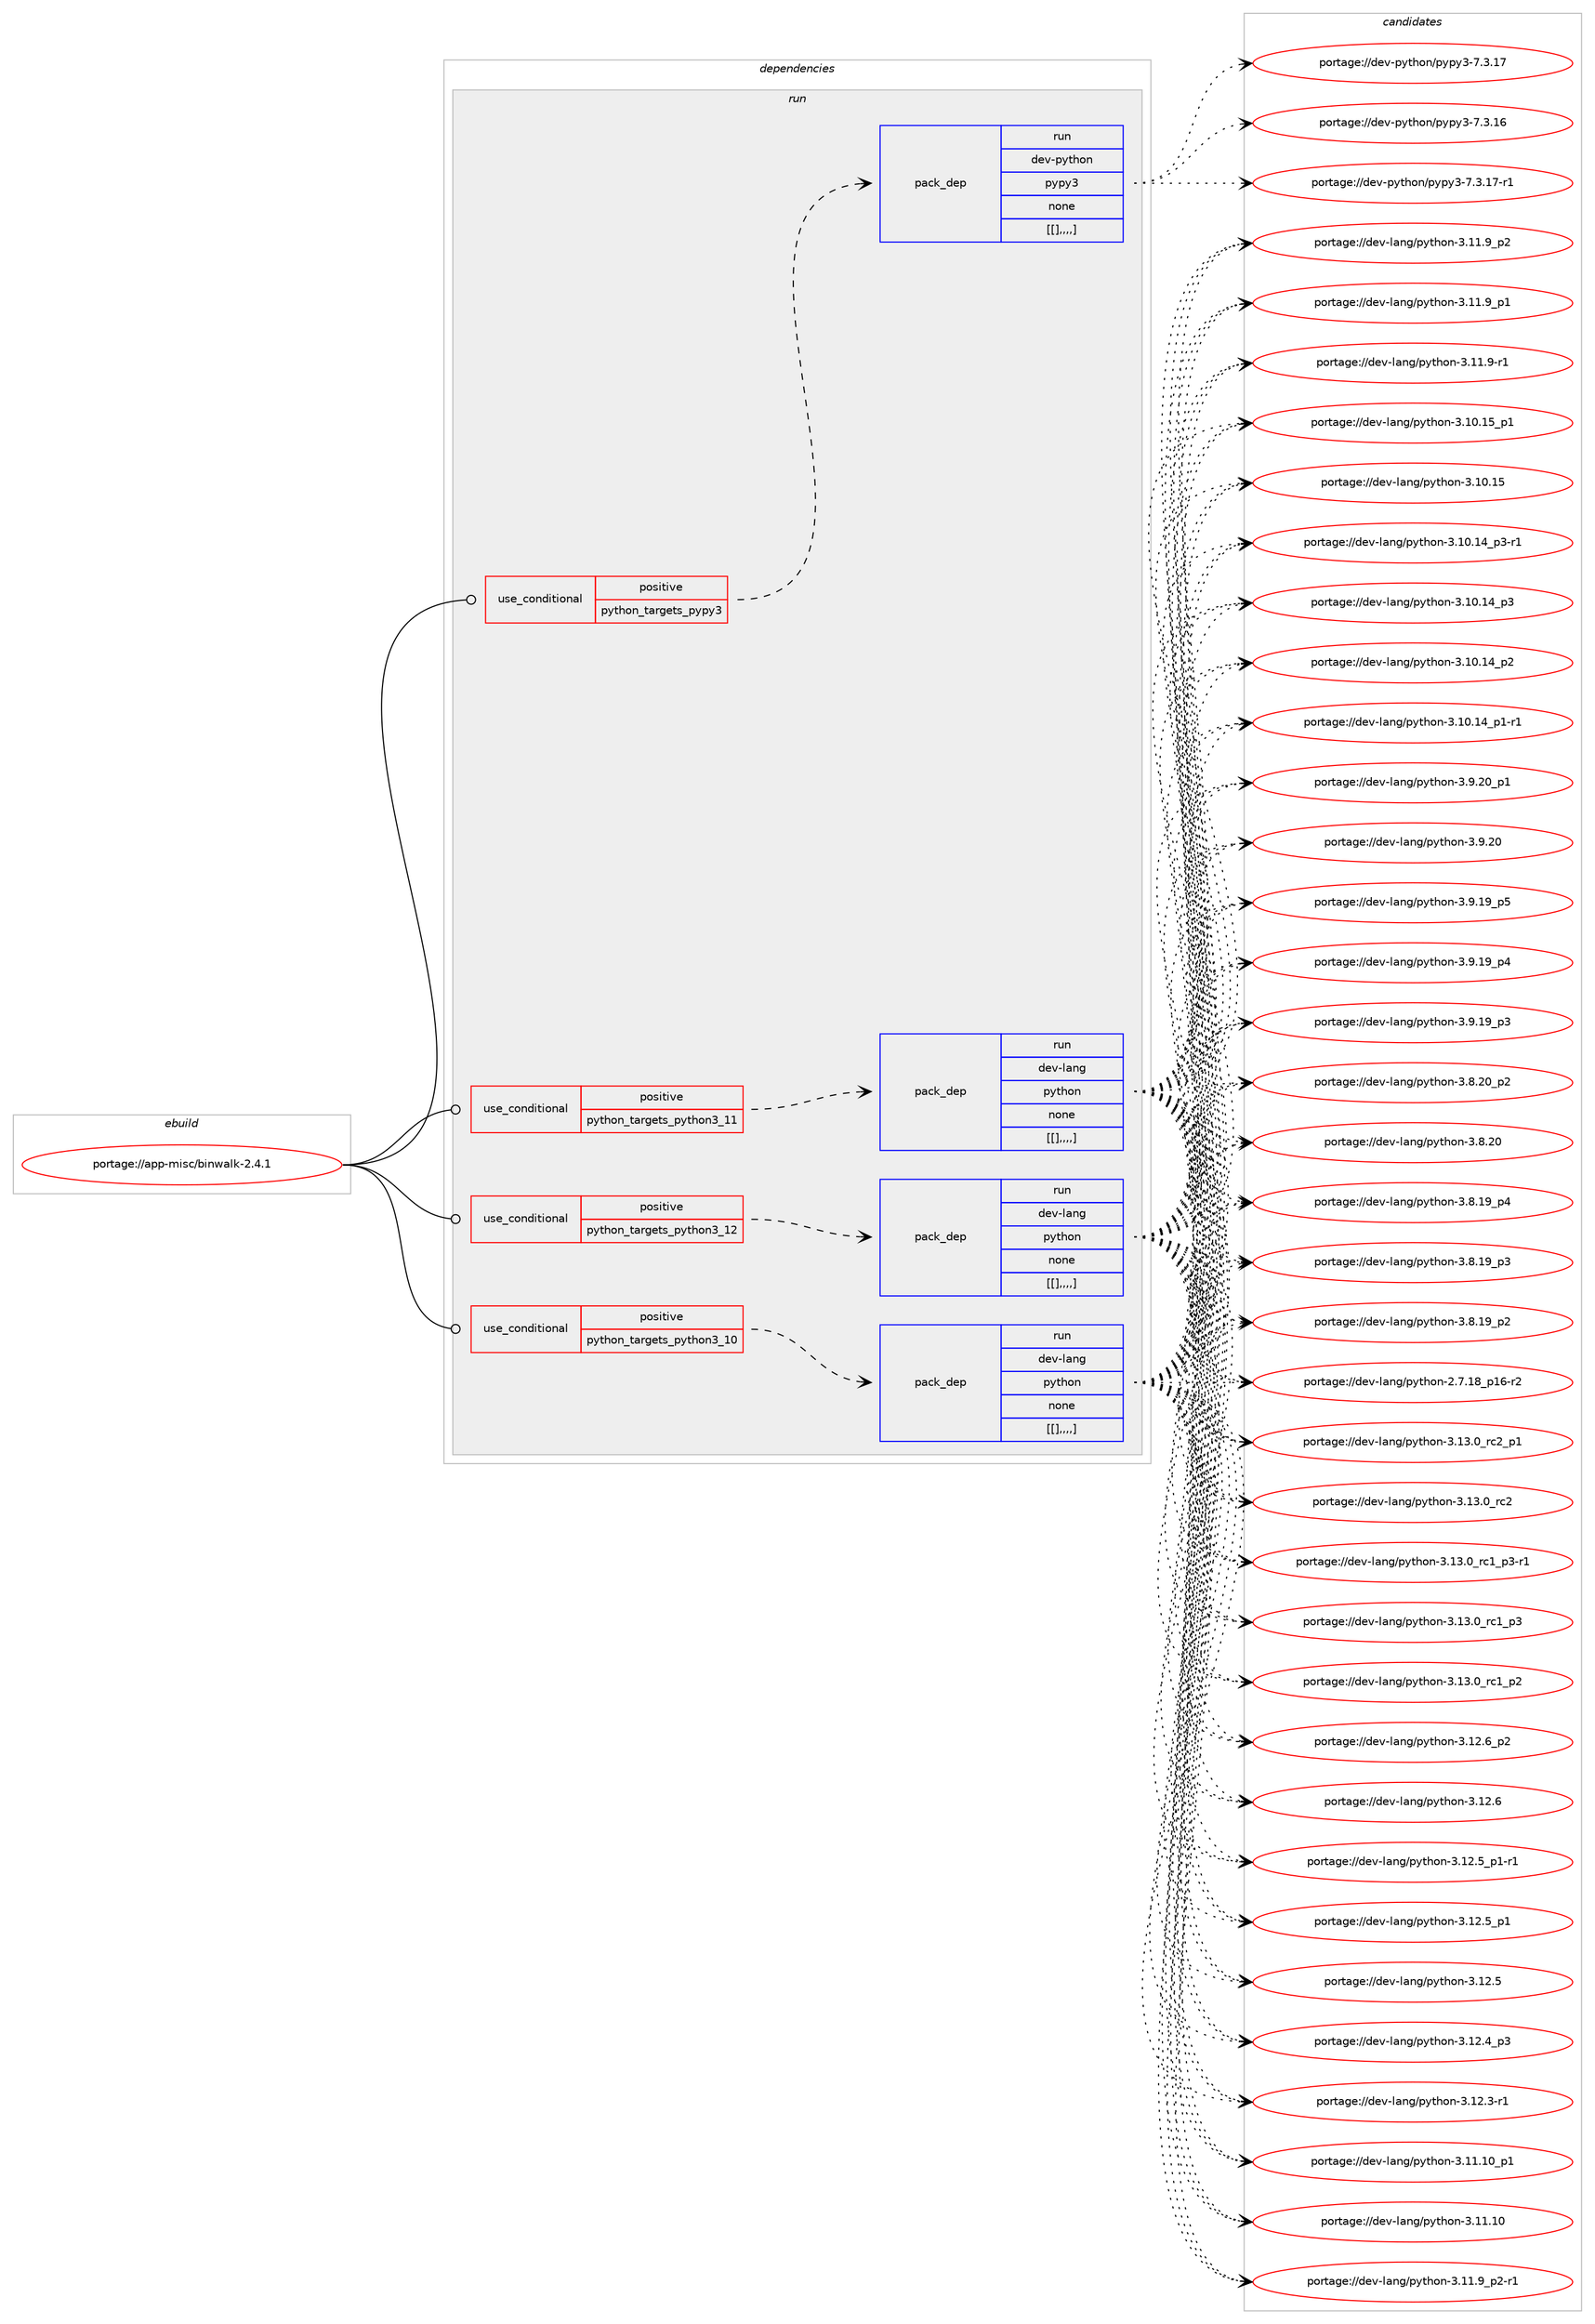 digraph prolog {

# *************
# Graph options
# *************

newrank=true;
concentrate=true;
compound=true;
graph [rankdir=LR,fontname=Helvetica,fontsize=10,ranksep=1.5];#, ranksep=2.5, nodesep=0.2];
edge  [arrowhead=vee];
node  [fontname=Helvetica,fontsize=10];

# **********
# The ebuild
# **********

subgraph cluster_leftcol {
color=gray;
label=<<i>ebuild</i>>;
id [label="portage://app-misc/binwalk-2.4.1", color=red, width=4, href="../app-misc/binwalk-2.4.1.svg"];
}

# ****************
# The dependencies
# ****************

subgraph cluster_midcol {
color=gray;
label=<<i>dependencies</i>>;
subgraph cluster_compile {
fillcolor="#eeeeee";
style=filled;
label=<<i>compile</i>>;
}
subgraph cluster_compileandrun {
fillcolor="#eeeeee";
style=filled;
label=<<i>compile and run</i>>;
}
subgraph cluster_run {
fillcolor="#eeeeee";
style=filled;
label=<<i>run</i>>;
subgraph cond11947 {
dependency40593 [label=<<TABLE BORDER="0" CELLBORDER="1" CELLSPACING="0" CELLPADDING="4"><TR><TD ROWSPAN="3" CELLPADDING="10">use_conditional</TD></TR><TR><TD>positive</TD></TR><TR><TD>python_targets_pypy3</TD></TR></TABLE>>, shape=none, color=red];
subgraph pack28258 {
dependency40594 [label=<<TABLE BORDER="0" CELLBORDER="1" CELLSPACING="0" CELLPADDING="4" WIDTH="220"><TR><TD ROWSPAN="6" CELLPADDING="30">pack_dep</TD></TR><TR><TD WIDTH="110">run</TD></TR><TR><TD>dev-python</TD></TR><TR><TD>pypy3</TD></TR><TR><TD>none</TD></TR><TR><TD>[[],,,,]</TD></TR></TABLE>>, shape=none, color=blue];
}
dependency40593:e -> dependency40594:w [weight=20,style="dashed",arrowhead="vee"];
}
id:e -> dependency40593:w [weight=20,style="solid",arrowhead="odot"];
subgraph cond11948 {
dependency40595 [label=<<TABLE BORDER="0" CELLBORDER="1" CELLSPACING="0" CELLPADDING="4"><TR><TD ROWSPAN="3" CELLPADDING="10">use_conditional</TD></TR><TR><TD>positive</TD></TR><TR><TD>python_targets_python3_10</TD></TR></TABLE>>, shape=none, color=red];
subgraph pack28259 {
dependency40596 [label=<<TABLE BORDER="0" CELLBORDER="1" CELLSPACING="0" CELLPADDING="4" WIDTH="220"><TR><TD ROWSPAN="6" CELLPADDING="30">pack_dep</TD></TR><TR><TD WIDTH="110">run</TD></TR><TR><TD>dev-lang</TD></TR><TR><TD>python</TD></TR><TR><TD>none</TD></TR><TR><TD>[[],,,,]</TD></TR></TABLE>>, shape=none, color=blue];
}
dependency40595:e -> dependency40596:w [weight=20,style="dashed",arrowhead="vee"];
}
id:e -> dependency40595:w [weight=20,style="solid",arrowhead="odot"];
subgraph cond11949 {
dependency40597 [label=<<TABLE BORDER="0" CELLBORDER="1" CELLSPACING="0" CELLPADDING="4"><TR><TD ROWSPAN="3" CELLPADDING="10">use_conditional</TD></TR><TR><TD>positive</TD></TR><TR><TD>python_targets_python3_11</TD></TR></TABLE>>, shape=none, color=red];
subgraph pack28260 {
dependency40598 [label=<<TABLE BORDER="0" CELLBORDER="1" CELLSPACING="0" CELLPADDING="4" WIDTH="220"><TR><TD ROWSPAN="6" CELLPADDING="30">pack_dep</TD></TR><TR><TD WIDTH="110">run</TD></TR><TR><TD>dev-lang</TD></TR><TR><TD>python</TD></TR><TR><TD>none</TD></TR><TR><TD>[[],,,,]</TD></TR></TABLE>>, shape=none, color=blue];
}
dependency40597:e -> dependency40598:w [weight=20,style="dashed",arrowhead="vee"];
}
id:e -> dependency40597:w [weight=20,style="solid",arrowhead="odot"];
subgraph cond11950 {
dependency40599 [label=<<TABLE BORDER="0" CELLBORDER="1" CELLSPACING="0" CELLPADDING="4"><TR><TD ROWSPAN="3" CELLPADDING="10">use_conditional</TD></TR><TR><TD>positive</TD></TR><TR><TD>python_targets_python3_12</TD></TR></TABLE>>, shape=none, color=red];
subgraph pack28261 {
dependency40600 [label=<<TABLE BORDER="0" CELLBORDER="1" CELLSPACING="0" CELLPADDING="4" WIDTH="220"><TR><TD ROWSPAN="6" CELLPADDING="30">pack_dep</TD></TR><TR><TD WIDTH="110">run</TD></TR><TR><TD>dev-lang</TD></TR><TR><TD>python</TD></TR><TR><TD>none</TD></TR><TR><TD>[[],,,,]</TD></TR></TABLE>>, shape=none, color=blue];
}
dependency40599:e -> dependency40600:w [weight=20,style="dashed",arrowhead="vee"];
}
id:e -> dependency40599:w [weight=20,style="solid",arrowhead="odot"];
}
}

# **************
# The candidates
# **************

subgraph cluster_choices {
rank=same;
color=gray;
label=<<i>candidates</i>>;

subgraph choice28258 {
color=black;
nodesep=1;
choice100101118451121211161041111104711212111212151455546514649554511449 [label="portage://dev-python/pypy3-7.3.17-r1", color=red, width=4,href="../dev-python/pypy3-7.3.17-r1.svg"];
choice10010111845112121116104111110471121211121215145554651464955 [label="portage://dev-python/pypy3-7.3.17", color=red, width=4,href="../dev-python/pypy3-7.3.17.svg"];
choice10010111845112121116104111110471121211121215145554651464954 [label="portage://dev-python/pypy3-7.3.16", color=red, width=4,href="../dev-python/pypy3-7.3.16.svg"];
dependency40594:e -> choice100101118451121211161041111104711212111212151455546514649554511449:w [style=dotted,weight="100"];
dependency40594:e -> choice10010111845112121116104111110471121211121215145554651464955:w [style=dotted,weight="100"];
dependency40594:e -> choice10010111845112121116104111110471121211121215145554651464954:w [style=dotted,weight="100"];
}
subgraph choice28259 {
color=black;
nodesep=1;
choice100101118451089711010347112121116104111110455146495146489511499509511249 [label="portage://dev-lang/python-3.13.0_rc2_p1", color=red, width=4,href="../dev-lang/python-3.13.0_rc2_p1.svg"];
choice10010111845108971101034711212111610411111045514649514648951149950 [label="portage://dev-lang/python-3.13.0_rc2", color=red, width=4,href="../dev-lang/python-3.13.0_rc2.svg"];
choice1001011184510897110103471121211161041111104551464951464895114994995112514511449 [label="portage://dev-lang/python-3.13.0_rc1_p3-r1", color=red, width=4,href="../dev-lang/python-3.13.0_rc1_p3-r1.svg"];
choice100101118451089711010347112121116104111110455146495146489511499499511251 [label="portage://dev-lang/python-3.13.0_rc1_p3", color=red, width=4,href="../dev-lang/python-3.13.0_rc1_p3.svg"];
choice100101118451089711010347112121116104111110455146495146489511499499511250 [label="portage://dev-lang/python-3.13.0_rc1_p2", color=red, width=4,href="../dev-lang/python-3.13.0_rc1_p2.svg"];
choice100101118451089711010347112121116104111110455146495046549511250 [label="portage://dev-lang/python-3.12.6_p2", color=red, width=4,href="../dev-lang/python-3.12.6_p2.svg"];
choice10010111845108971101034711212111610411111045514649504654 [label="portage://dev-lang/python-3.12.6", color=red, width=4,href="../dev-lang/python-3.12.6.svg"];
choice1001011184510897110103471121211161041111104551464950465395112494511449 [label="portage://dev-lang/python-3.12.5_p1-r1", color=red, width=4,href="../dev-lang/python-3.12.5_p1-r1.svg"];
choice100101118451089711010347112121116104111110455146495046539511249 [label="portage://dev-lang/python-3.12.5_p1", color=red, width=4,href="../dev-lang/python-3.12.5_p1.svg"];
choice10010111845108971101034711212111610411111045514649504653 [label="portage://dev-lang/python-3.12.5", color=red, width=4,href="../dev-lang/python-3.12.5.svg"];
choice100101118451089711010347112121116104111110455146495046529511251 [label="portage://dev-lang/python-3.12.4_p3", color=red, width=4,href="../dev-lang/python-3.12.4_p3.svg"];
choice100101118451089711010347112121116104111110455146495046514511449 [label="portage://dev-lang/python-3.12.3-r1", color=red, width=4,href="../dev-lang/python-3.12.3-r1.svg"];
choice10010111845108971101034711212111610411111045514649494649489511249 [label="portage://dev-lang/python-3.11.10_p1", color=red, width=4,href="../dev-lang/python-3.11.10_p1.svg"];
choice1001011184510897110103471121211161041111104551464949464948 [label="portage://dev-lang/python-3.11.10", color=red, width=4,href="../dev-lang/python-3.11.10.svg"];
choice1001011184510897110103471121211161041111104551464949465795112504511449 [label="portage://dev-lang/python-3.11.9_p2-r1", color=red, width=4,href="../dev-lang/python-3.11.9_p2-r1.svg"];
choice100101118451089711010347112121116104111110455146494946579511250 [label="portage://dev-lang/python-3.11.9_p2", color=red, width=4,href="../dev-lang/python-3.11.9_p2.svg"];
choice100101118451089711010347112121116104111110455146494946579511249 [label="portage://dev-lang/python-3.11.9_p1", color=red, width=4,href="../dev-lang/python-3.11.9_p1.svg"];
choice100101118451089711010347112121116104111110455146494946574511449 [label="portage://dev-lang/python-3.11.9-r1", color=red, width=4,href="../dev-lang/python-3.11.9-r1.svg"];
choice10010111845108971101034711212111610411111045514649484649539511249 [label="portage://dev-lang/python-3.10.15_p1", color=red, width=4,href="../dev-lang/python-3.10.15_p1.svg"];
choice1001011184510897110103471121211161041111104551464948464953 [label="portage://dev-lang/python-3.10.15", color=red, width=4,href="../dev-lang/python-3.10.15.svg"];
choice100101118451089711010347112121116104111110455146494846495295112514511449 [label="portage://dev-lang/python-3.10.14_p3-r1", color=red, width=4,href="../dev-lang/python-3.10.14_p3-r1.svg"];
choice10010111845108971101034711212111610411111045514649484649529511251 [label="portage://dev-lang/python-3.10.14_p3", color=red, width=4,href="../dev-lang/python-3.10.14_p3.svg"];
choice10010111845108971101034711212111610411111045514649484649529511250 [label="portage://dev-lang/python-3.10.14_p2", color=red, width=4,href="../dev-lang/python-3.10.14_p2.svg"];
choice100101118451089711010347112121116104111110455146494846495295112494511449 [label="portage://dev-lang/python-3.10.14_p1-r1", color=red, width=4,href="../dev-lang/python-3.10.14_p1-r1.svg"];
choice100101118451089711010347112121116104111110455146574650489511249 [label="portage://dev-lang/python-3.9.20_p1", color=red, width=4,href="../dev-lang/python-3.9.20_p1.svg"];
choice10010111845108971101034711212111610411111045514657465048 [label="portage://dev-lang/python-3.9.20", color=red, width=4,href="../dev-lang/python-3.9.20.svg"];
choice100101118451089711010347112121116104111110455146574649579511253 [label="portage://dev-lang/python-3.9.19_p5", color=red, width=4,href="../dev-lang/python-3.9.19_p5.svg"];
choice100101118451089711010347112121116104111110455146574649579511252 [label="portage://dev-lang/python-3.9.19_p4", color=red, width=4,href="../dev-lang/python-3.9.19_p4.svg"];
choice100101118451089711010347112121116104111110455146574649579511251 [label="portage://dev-lang/python-3.9.19_p3", color=red, width=4,href="../dev-lang/python-3.9.19_p3.svg"];
choice100101118451089711010347112121116104111110455146564650489511250 [label="portage://dev-lang/python-3.8.20_p2", color=red, width=4,href="../dev-lang/python-3.8.20_p2.svg"];
choice10010111845108971101034711212111610411111045514656465048 [label="portage://dev-lang/python-3.8.20", color=red, width=4,href="../dev-lang/python-3.8.20.svg"];
choice100101118451089711010347112121116104111110455146564649579511252 [label="portage://dev-lang/python-3.8.19_p4", color=red, width=4,href="../dev-lang/python-3.8.19_p4.svg"];
choice100101118451089711010347112121116104111110455146564649579511251 [label="portage://dev-lang/python-3.8.19_p3", color=red, width=4,href="../dev-lang/python-3.8.19_p3.svg"];
choice100101118451089711010347112121116104111110455146564649579511250 [label="portage://dev-lang/python-3.8.19_p2", color=red, width=4,href="../dev-lang/python-3.8.19_p2.svg"];
choice100101118451089711010347112121116104111110455046554649569511249544511450 [label="portage://dev-lang/python-2.7.18_p16-r2", color=red, width=4,href="../dev-lang/python-2.7.18_p16-r2.svg"];
dependency40596:e -> choice100101118451089711010347112121116104111110455146495146489511499509511249:w [style=dotted,weight="100"];
dependency40596:e -> choice10010111845108971101034711212111610411111045514649514648951149950:w [style=dotted,weight="100"];
dependency40596:e -> choice1001011184510897110103471121211161041111104551464951464895114994995112514511449:w [style=dotted,weight="100"];
dependency40596:e -> choice100101118451089711010347112121116104111110455146495146489511499499511251:w [style=dotted,weight="100"];
dependency40596:e -> choice100101118451089711010347112121116104111110455146495146489511499499511250:w [style=dotted,weight="100"];
dependency40596:e -> choice100101118451089711010347112121116104111110455146495046549511250:w [style=dotted,weight="100"];
dependency40596:e -> choice10010111845108971101034711212111610411111045514649504654:w [style=dotted,weight="100"];
dependency40596:e -> choice1001011184510897110103471121211161041111104551464950465395112494511449:w [style=dotted,weight="100"];
dependency40596:e -> choice100101118451089711010347112121116104111110455146495046539511249:w [style=dotted,weight="100"];
dependency40596:e -> choice10010111845108971101034711212111610411111045514649504653:w [style=dotted,weight="100"];
dependency40596:e -> choice100101118451089711010347112121116104111110455146495046529511251:w [style=dotted,weight="100"];
dependency40596:e -> choice100101118451089711010347112121116104111110455146495046514511449:w [style=dotted,weight="100"];
dependency40596:e -> choice10010111845108971101034711212111610411111045514649494649489511249:w [style=dotted,weight="100"];
dependency40596:e -> choice1001011184510897110103471121211161041111104551464949464948:w [style=dotted,weight="100"];
dependency40596:e -> choice1001011184510897110103471121211161041111104551464949465795112504511449:w [style=dotted,weight="100"];
dependency40596:e -> choice100101118451089711010347112121116104111110455146494946579511250:w [style=dotted,weight="100"];
dependency40596:e -> choice100101118451089711010347112121116104111110455146494946579511249:w [style=dotted,weight="100"];
dependency40596:e -> choice100101118451089711010347112121116104111110455146494946574511449:w [style=dotted,weight="100"];
dependency40596:e -> choice10010111845108971101034711212111610411111045514649484649539511249:w [style=dotted,weight="100"];
dependency40596:e -> choice1001011184510897110103471121211161041111104551464948464953:w [style=dotted,weight="100"];
dependency40596:e -> choice100101118451089711010347112121116104111110455146494846495295112514511449:w [style=dotted,weight="100"];
dependency40596:e -> choice10010111845108971101034711212111610411111045514649484649529511251:w [style=dotted,weight="100"];
dependency40596:e -> choice10010111845108971101034711212111610411111045514649484649529511250:w [style=dotted,weight="100"];
dependency40596:e -> choice100101118451089711010347112121116104111110455146494846495295112494511449:w [style=dotted,weight="100"];
dependency40596:e -> choice100101118451089711010347112121116104111110455146574650489511249:w [style=dotted,weight="100"];
dependency40596:e -> choice10010111845108971101034711212111610411111045514657465048:w [style=dotted,weight="100"];
dependency40596:e -> choice100101118451089711010347112121116104111110455146574649579511253:w [style=dotted,weight="100"];
dependency40596:e -> choice100101118451089711010347112121116104111110455146574649579511252:w [style=dotted,weight="100"];
dependency40596:e -> choice100101118451089711010347112121116104111110455146574649579511251:w [style=dotted,weight="100"];
dependency40596:e -> choice100101118451089711010347112121116104111110455146564650489511250:w [style=dotted,weight="100"];
dependency40596:e -> choice10010111845108971101034711212111610411111045514656465048:w [style=dotted,weight="100"];
dependency40596:e -> choice100101118451089711010347112121116104111110455146564649579511252:w [style=dotted,weight="100"];
dependency40596:e -> choice100101118451089711010347112121116104111110455146564649579511251:w [style=dotted,weight="100"];
dependency40596:e -> choice100101118451089711010347112121116104111110455146564649579511250:w [style=dotted,weight="100"];
dependency40596:e -> choice100101118451089711010347112121116104111110455046554649569511249544511450:w [style=dotted,weight="100"];
}
subgraph choice28260 {
color=black;
nodesep=1;
choice100101118451089711010347112121116104111110455146495146489511499509511249 [label="portage://dev-lang/python-3.13.0_rc2_p1", color=red, width=4,href="../dev-lang/python-3.13.0_rc2_p1.svg"];
choice10010111845108971101034711212111610411111045514649514648951149950 [label="portage://dev-lang/python-3.13.0_rc2", color=red, width=4,href="../dev-lang/python-3.13.0_rc2.svg"];
choice1001011184510897110103471121211161041111104551464951464895114994995112514511449 [label="portage://dev-lang/python-3.13.0_rc1_p3-r1", color=red, width=4,href="../dev-lang/python-3.13.0_rc1_p3-r1.svg"];
choice100101118451089711010347112121116104111110455146495146489511499499511251 [label="portage://dev-lang/python-3.13.0_rc1_p3", color=red, width=4,href="../dev-lang/python-3.13.0_rc1_p3.svg"];
choice100101118451089711010347112121116104111110455146495146489511499499511250 [label="portage://dev-lang/python-3.13.0_rc1_p2", color=red, width=4,href="../dev-lang/python-3.13.0_rc1_p2.svg"];
choice100101118451089711010347112121116104111110455146495046549511250 [label="portage://dev-lang/python-3.12.6_p2", color=red, width=4,href="../dev-lang/python-3.12.6_p2.svg"];
choice10010111845108971101034711212111610411111045514649504654 [label="portage://dev-lang/python-3.12.6", color=red, width=4,href="../dev-lang/python-3.12.6.svg"];
choice1001011184510897110103471121211161041111104551464950465395112494511449 [label="portage://dev-lang/python-3.12.5_p1-r1", color=red, width=4,href="../dev-lang/python-3.12.5_p1-r1.svg"];
choice100101118451089711010347112121116104111110455146495046539511249 [label="portage://dev-lang/python-3.12.5_p1", color=red, width=4,href="../dev-lang/python-3.12.5_p1.svg"];
choice10010111845108971101034711212111610411111045514649504653 [label="portage://dev-lang/python-3.12.5", color=red, width=4,href="../dev-lang/python-3.12.5.svg"];
choice100101118451089711010347112121116104111110455146495046529511251 [label="portage://dev-lang/python-3.12.4_p3", color=red, width=4,href="../dev-lang/python-3.12.4_p3.svg"];
choice100101118451089711010347112121116104111110455146495046514511449 [label="portage://dev-lang/python-3.12.3-r1", color=red, width=4,href="../dev-lang/python-3.12.3-r1.svg"];
choice10010111845108971101034711212111610411111045514649494649489511249 [label="portage://dev-lang/python-3.11.10_p1", color=red, width=4,href="../dev-lang/python-3.11.10_p1.svg"];
choice1001011184510897110103471121211161041111104551464949464948 [label="portage://dev-lang/python-3.11.10", color=red, width=4,href="../dev-lang/python-3.11.10.svg"];
choice1001011184510897110103471121211161041111104551464949465795112504511449 [label="portage://dev-lang/python-3.11.9_p2-r1", color=red, width=4,href="../dev-lang/python-3.11.9_p2-r1.svg"];
choice100101118451089711010347112121116104111110455146494946579511250 [label="portage://dev-lang/python-3.11.9_p2", color=red, width=4,href="../dev-lang/python-3.11.9_p2.svg"];
choice100101118451089711010347112121116104111110455146494946579511249 [label="portage://dev-lang/python-3.11.9_p1", color=red, width=4,href="../dev-lang/python-3.11.9_p1.svg"];
choice100101118451089711010347112121116104111110455146494946574511449 [label="portage://dev-lang/python-3.11.9-r1", color=red, width=4,href="../dev-lang/python-3.11.9-r1.svg"];
choice10010111845108971101034711212111610411111045514649484649539511249 [label="portage://dev-lang/python-3.10.15_p1", color=red, width=4,href="../dev-lang/python-3.10.15_p1.svg"];
choice1001011184510897110103471121211161041111104551464948464953 [label="portage://dev-lang/python-3.10.15", color=red, width=4,href="../dev-lang/python-3.10.15.svg"];
choice100101118451089711010347112121116104111110455146494846495295112514511449 [label="portage://dev-lang/python-3.10.14_p3-r1", color=red, width=4,href="../dev-lang/python-3.10.14_p3-r1.svg"];
choice10010111845108971101034711212111610411111045514649484649529511251 [label="portage://dev-lang/python-3.10.14_p3", color=red, width=4,href="../dev-lang/python-3.10.14_p3.svg"];
choice10010111845108971101034711212111610411111045514649484649529511250 [label="portage://dev-lang/python-3.10.14_p2", color=red, width=4,href="../dev-lang/python-3.10.14_p2.svg"];
choice100101118451089711010347112121116104111110455146494846495295112494511449 [label="portage://dev-lang/python-3.10.14_p1-r1", color=red, width=4,href="../dev-lang/python-3.10.14_p1-r1.svg"];
choice100101118451089711010347112121116104111110455146574650489511249 [label="portage://dev-lang/python-3.9.20_p1", color=red, width=4,href="../dev-lang/python-3.9.20_p1.svg"];
choice10010111845108971101034711212111610411111045514657465048 [label="portage://dev-lang/python-3.9.20", color=red, width=4,href="../dev-lang/python-3.9.20.svg"];
choice100101118451089711010347112121116104111110455146574649579511253 [label="portage://dev-lang/python-3.9.19_p5", color=red, width=4,href="../dev-lang/python-3.9.19_p5.svg"];
choice100101118451089711010347112121116104111110455146574649579511252 [label="portage://dev-lang/python-3.9.19_p4", color=red, width=4,href="../dev-lang/python-3.9.19_p4.svg"];
choice100101118451089711010347112121116104111110455146574649579511251 [label="portage://dev-lang/python-3.9.19_p3", color=red, width=4,href="../dev-lang/python-3.9.19_p3.svg"];
choice100101118451089711010347112121116104111110455146564650489511250 [label="portage://dev-lang/python-3.8.20_p2", color=red, width=4,href="../dev-lang/python-3.8.20_p2.svg"];
choice10010111845108971101034711212111610411111045514656465048 [label="portage://dev-lang/python-3.8.20", color=red, width=4,href="../dev-lang/python-3.8.20.svg"];
choice100101118451089711010347112121116104111110455146564649579511252 [label="portage://dev-lang/python-3.8.19_p4", color=red, width=4,href="../dev-lang/python-3.8.19_p4.svg"];
choice100101118451089711010347112121116104111110455146564649579511251 [label="portage://dev-lang/python-3.8.19_p3", color=red, width=4,href="../dev-lang/python-3.8.19_p3.svg"];
choice100101118451089711010347112121116104111110455146564649579511250 [label="portage://dev-lang/python-3.8.19_p2", color=red, width=4,href="../dev-lang/python-3.8.19_p2.svg"];
choice100101118451089711010347112121116104111110455046554649569511249544511450 [label="portage://dev-lang/python-2.7.18_p16-r2", color=red, width=4,href="../dev-lang/python-2.7.18_p16-r2.svg"];
dependency40598:e -> choice100101118451089711010347112121116104111110455146495146489511499509511249:w [style=dotted,weight="100"];
dependency40598:e -> choice10010111845108971101034711212111610411111045514649514648951149950:w [style=dotted,weight="100"];
dependency40598:e -> choice1001011184510897110103471121211161041111104551464951464895114994995112514511449:w [style=dotted,weight="100"];
dependency40598:e -> choice100101118451089711010347112121116104111110455146495146489511499499511251:w [style=dotted,weight="100"];
dependency40598:e -> choice100101118451089711010347112121116104111110455146495146489511499499511250:w [style=dotted,weight="100"];
dependency40598:e -> choice100101118451089711010347112121116104111110455146495046549511250:w [style=dotted,weight="100"];
dependency40598:e -> choice10010111845108971101034711212111610411111045514649504654:w [style=dotted,weight="100"];
dependency40598:e -> choice1001011184510897110103471121211161041111104551464950465395112494511449:w [style=dotted,weight="100"];
dependency40598:e -> choice100101118451089711010347112121116104111110455146495046539511249:w [style=dotted,weight="100"];
dependency40598:e -> choice10010111845108971101034711212111610411111045514649504653:w [style=dotted,weight="100"];
dependency40598:e -> choice100101118451089711010347112121116104111110455146495046529511251:w [style=dotted,weight="100"];
dependency40598:e -> choice100101118451089711010347112121116104111110455146495046514511449:w [style=dotted,weight="100"];
dependency40598:e -> choice10010111845108971101034711212111610411111045514649494649489511249:w [style=dotted,weight="100"];
dependency40598:e -> choice1001011184510897110103471121211161041111104551464949464948:w [style=dotted,weight="100"];
dependency40598:e -> choice1001011184510897110103471121211161041111104551464949465795112504511449:w [style=dotted,weight="100"];
dependency40598:e -> choice100101118451089711010347112121116104111110455146494946579511250:w [style=dotted,weight="100"];
dependency40598:e -> choice100101118451089711010347112121116104111110455146494946579511249:w [style=dotted,weight="100"];
dependency40598:e -> choice100101118451089711010347112121116104111110455146494946574511449:w [style=dotted,weight="100"];
dependency40598:e -> choice10010111845108971101034711212111610411111045514649484649539511249:w [style=dotted,weight="100"];
dependency40598:e -> choice1001011184510897110103471121211161041111104551464948464953:w [style=dotted,weight="100"];
dependency40598:e -> choice100101118451089711010347112121116104111110455146494846495295112514511449:w [style=dotted,weight="100"];
dependency40598:e -> choice10010111845108971101034711212111610411111045514649484649529511251:w [style=dotted,weight="100"];
dependency40598:e -> choice10010111845108971101034711212111610411111045514649484649529511250:w [style=dotted,weight="100"];
dependency40598:e -> choice100101118451089711010347112121116104111110455146494846495295112494511449:w [style=dotted,weight="100"];
dependency40598:e -> choice100101118451089711010347112121116104111110455146574650489511249:w [style=dotted,weight="100"];
dependency40598:e -> choice10010111845108971101034711212111610411111045514657465048:w [style=dotted,weight="100"];
dependency40598:e -> choice100101118451089711010347112121116104111110455146574649579511253:w [style=dotted,weight="100"];
dependency40598:e -> choice100101118451089711010347112121116104111110455146574649579511252:w [style=dotted,weight="100"];
dependency40598:e -> choice100101118451089711010347112121116104111110455146574649579511251:w [style=dotted,weight="100"];
dependency40598:e -> choice100101118451089711010347112121116104111110455146564650489511250:w [style=dotted,weight="100"];
dependency40598:e -> choice10010111845108971101034711212111610411111045514656465048:w [style=dotted,weight="100"];
dependency40598:e -> choice100101118451089711010347112121116104111110455146564649579511252:w [style=dotted,weight="100"];
dependency40598:e -> choice100101118451089711010347112121116104111110455146564649579511251:w [style=dotted,weight="100"];
dependency40598:e -> choice100101118451089711010347112121116104111110455146564649579511250:w [style=dotted,weight="100"];
dependency40598:e -> choice100101118451089711010347112121116104111110455046554649569511249544511450:w [style=dotted,weight="100"];
}
subgraph choice28261 {
color=black;
nodesep=1;
choice100101118451089711010347112121116104111110455146495146489511499509511249 [label="portage://dev-lang/python-3.13.0_rc2_p1", color=red, width=4,href="../dev-lang/python-3.13.0_rc2_p1.svg"];
choice10010111845108971101034711212111610411111045514649514648951149950 [label="portage://dev-lang/python-3.13.0_rc2", color=red, width=4,href="../dev-lang/python-3.13.0_rc2.svg"];
choice1001011184510897110103471121211161041111104551464951464895114994995112514511449 [label="portage://dev-lang/python-3.13.0_rc1_p3-r1", color=red, width=4,href="../dev-lang/python-3.13.0_rc1_p3-r1.svg"];
choice100101118451089711010347112121116104111110455146495146489511499499511251 [label="portage://dev-lang/python-3.13.0_rc1_p3", color=red, width=4,href="../dev-lang/python-3.13.0_rc1_p3.svg"];
choice100101118451089711010347112121116104111110455146495146489511499499511250 [label="portage://dev-lang/python-3.13.0_rc1_p2", color=red, width=4,href="../dev-lang/python-3.13.0_rc1_p2.svg"];
choice100101118451089711010347112121116104111110455146495046549511250 [label="portage://dev-lang/python-3.12.6_p2", color=red, width=4,href="../dev-lang/python-3.12.6_p2.svg"];
choice10010111845108971101034711212111610411111045514649504654 [label="portage://dev-lang/python-3.12.6", color=red, width=4,href="../dev-lang/python-3.12.6.svg"];
choice1001011184510897110103471121211161041111104551464950465395112494511449 [label="portage://dev-lang/python-3.12.5_p1-r1", color=red, width=4,href="../dev-lang/python-3.12.5_p1-r1.svg"];
choice100101118451089711010347112121116104111110455146495046539511249 [label="portage://dev-lang/python-3.12.5_p1", color=red, width=4,href="../dev-lang/python-3.12.5_p1.svg"];
choice10010111845108971101034711212111610411111045514649504653 [label="portage://dev-lang/python-3.12.5", color=red, width=4,href="../dev-lang/python-3.12.5.svg"];
choice100101118451089711010347112121116104111110455146495046529511251 [label="portage://dev-lang/python-3.12.4_p3", color=red, width=4,href="../dev-lang/python-3.12.4_p3.svg"];
choice100101118451089711010347112121116104111110455146495046514511449 [label="portage://dev-lang/python-3.12.3-r1", color=red, width=4,href="../dev-lang/python-3.12.3-r1.svg"];
choice10010111845108971101034711212111610411111045514649494649489511249 [label="portage://dev-lang/python-3.11.10_p1", color=red, width=4,href="../dev-lang/python-3.11.10_p1.svg"];
choice1001011184510897110103471121211161041111104551464949464948 [label="portage://dev-lang/python-3.11.10", color=red, width=4,href="../dev-lang/python-3.11.10.svg"];
choice1001011184510897110103471121211161041111104551464949465795112504511449 [label="portage://dev-lang/python-3.11.9_p2-r1", color=red, width=4,href="../dev-lang/python-3.11.9_p2-r1.svg"];
choice100101118451089711010347112121116104111110455146494946579511250 [label="portage://dev-lang/python-3.11.9_p2", color=red, width=4,href="../dev-lang/python-3.11.9_p2.svg"];
choice100101118451089711010347112121116104111110455146494946579511249 [label="portage://dev-lang/python-3.11.9_p1", color=red, width=4,href="../dev-lang/python-3.11.9_p1.svg"];
choice100101118451089711010347112121116104111110455146494946574511449 [label="portage://dev-lang/python-3.11.9-r1", color=red, width=4,href="../dev-lang/python-3.11.9-r1.svg"];
choice10010111845108971101034711212111610411111045514649484649539511249 [label="portage://dev-lang/python-3.10.15_p1", color=red, width=4,href="../dev-lang/python-3.10.15_p1.svg"];
choice1001011184510897110103471121211161041111104551464948464953 [label="portage://dev-lang/python-3.10.15", color=red, width=4,href="../dev-lang/python-3.10.15.svg"];
choice100101118451089711010347112121116104111110455146494846495295112514511449 [label="portage://dev-lang/python-3.10.14_p3-r1", color=red, width=4,href="../dev-lang/python-3.10.14_p3-r1.svg"];
choice10010111845108971101034711212111610411111045514649484649529511251 [label="portage://dev-lang/python-3.10.14_p3", color=red, width=4,href="../dev-lang/python-3.10.14_p3.svg"];
choice10010111845108971101034711212111610411111045514649484649529511250 [label="portage://dev-lang/python-3.10.14_p2", color=red, width=4,href="../dev-lang/python-3.10.14_p2.svg"];
choice100101118451089711010347112121116104111110455146494846495295112494511449 [label="portage://dev-lang/python-3.10.14_p1-r1", color=red, width=4,href="../dev-lang/python-3.10.14_p1-r1.svg"];
choice100101118451089711010347112121116104111110455146574650489511249 [label="portage://dev-lang/python-3.9.20_p1", color=red, width=4,href="../dev-lang/python-3.9.20_p1.svg"];
choice10010111845108971101034711212111610411111045514657465048 [label="portage://dev-lang/python-3.9.20", color=red, width=4,href="../dev-lang/python-3.9.20.svg"];
choice100101118451089711010347112121116104111110455146574649579511253 [label="portage://dev-lang/python-3.9.19_p5", color=red, width=4,href="../dev-lang/python-3.9.19_p5.svg"];
choice100101118451089711010347112121116104111110455146574649579511252 [label="portage://dev-lang/python-3.9.19_p4", color=red, width=4,href="../dev-lang/python-3.9.19_p4.svg"];
choice100101118451089711010347112121116104111110455146574649579511251 [label="portage://dev-lang/python-3.9.19_p3", color=red, width=4,href="../dev-lang/python-3.9.19_p3.svg"];
choice100101118451089711010347112121116104111110455146564650489511250 [label="portage://dev-lang/python-3.8.20_p2", color=red, width=4,href="../dev-lang/python-3.8.20_p2.svg"];
choice10010111845108971101034711212111610411111045514656465048 [label="portage://dev-lang/python-3.8.20", color=red, width=4,href="../dev-lang/python-3.8.20.svg"];
choice100101118451089711010347112121116104111110455146564649579511252 [label="portage://dev-lang/python-3.8.19_p4", color=red, width=4,href="../dev-lang/python-3.8.19_p4.svg"];
choice100101118451089711010347112121116104111110455146564649579511251 [label="portage://dev-lang/python-3.8.19_p3", color=red, width=4,href="../dev-lang/python-3.8.19_p3.svg"];
choice100101118451089711010347112121116104111110455146564649579511250 [label="portage://dev-lang/python-3.8.19_p2", color=red, width=4,href="../dev-lang/python-3.8.19_p2.svg"];
choice100101118451089711010347112121116104111110455046554649569511249544511450 [label="portage://dev-lang/python-2.7.18_p16-r2", color=red, width=4,href="../dev-lang/python-2.7.18_p16-r2.svg"];
dependency40600:e -> choice100101118451089711010347112121116104111110455146495146489511499509511249:w [style=dotted,weight="100"];
dependency40600:e -> choice10010111845108971101034711212111610411111045514649514648951149950:w [style=dotted,weight="100"];
dependency40600:e -> choice1001011184510897110103471121211161041111104551464951464895114994995112514511449:w [style=dotted,weight="100"];
dependency40600:e -> choice100101118451089711010347112121116104111110455146495146489511499499511251:w [style=dotted,weight="100"];
dependency40600:e -> choice100101118451089711010347112121116104111110455146495146489511499499511250:w [style=dotted,weight="100"];
dependency40600:e -> choice100101118451089711010347112121116104111110455146495046549511250:w [style=dotted,weight="100"];
dependency40600:e -> choice10010111845108971101034711212111610411111045514649504654:w [style=dotted,weight="100"];
dependency40600:e -> choice1001011184510897110103471121211161041111104551464950465395112494511449:w [style=dotted,weight="100"];
dependency40600:e -> choice100101118451089711010347112121116104111110455146495046539511249:w [style=dotted,weight="100"];
dependency40600:e -> choice10010111845108971101034711212111610411111045514649504653:w [style=dotted,weight="100"];
dependency40600:e -> choice100101118451089711010347112121116104111110455146495046529511251:w [style=dotted,weight="100"];
dependency40600:e -> choice100101118451089711010347112121116104111110455146495046514511449:w [style=dotted,weight="100"];
dependency40600:e -> choice10010111845108971101034711212111610411111045514649494649489511249:w [style=dotted,weight="100"];
dependency40600:e -> choice1001011184510897110103471121211161041111104551464949464948:w [style=dotted,weight="100"];
dependency40600:e -> choice1001011184510897110103471121211161041111104551464949465795112504511449:w [style=dotted,weight="100"];
dependency40600:e -> choice100101118451089711010347112121116104111110455146494946579511250:w [style=dotted,weight="100"];
dependency40600:e -> choice100101118451089711010347112121116104111110455146494946579511249:w [style=dotted,weight="100"];
dependency40600:e -> choice100101118451089711010347112121116104111110455146494946574511449:w [style=dotted,weight="100"];
dependency40600:e -> choice10010111845108971101034711212111610411111045514649484649539511249:w [style=dotted,weight="100"];
dependency40600:e -> choice1001011184510897110103471121211161041111104551464948464953:w [style=dotted,weight="100"];
dependency40600:e -> choice100101118451089711010347112121116104111110455146494846495295112514511449:w [style=dotted,weight="100"];
dependency40600:e -> choice10010111845108971101034711212111610411111045514649484649529511251:w [style=dotted,weight="100"];
dependency40600:e -> choice10010111845108971101034711212111610411111045514649484649529511250:w [style=dotted,weight="100"];
dependency40600:e -> choice100101118451089711010347112121116104111110455146494846495295112494511449:w [style=dotted,weight="100"];
dependency40600:e -> choice100101118451089711010347112121116104111110455146574650489511249:w [style=dotted,weight="100"];
dependency40600:e -> choice10010111845108971101034711212111610411111045514657465048:w [style=dotted,weight="100"];
dependency40600:e -> choice100101118451089711010347112121116104111110455146574649579511253:w [style=dotted,weight="100"];
dependency40600:e -> choice100101118451089711010347112121116104111110455146574649579511252:w [style=dotted,weight="100"];
dependency40600:e -> choice100101118451089711010347112121116104111110455146574649579511251:w [style=dotted,weight="100"];
dependency40600:e -> choice100101118451089711010347112121116104111110455146564650489511250:w [style=dotted,weight="100"];
dependency40600:e -> choice10010111845108971101034711212111610411111045514656465048:w [style=dotted,weight="100"];
dependency40600:e -> choice100101118451089711010347112121116104111110455146564649579511252:w [style=dotted,weight="100"];
dependency40600:e -> choice100101118451089711010347112121116104111110455146564649579511251:w [style=dotted,weight="100"];
dependency40600:e -> choice100101118451089711010347112121116104111110455146564649579511250:w [style=dotted,weight="100"];
dependency40600:e -> choice100101118451089711010347112121116104111110455046554649569511249544511450:w [style=dotted,weight="100"];
}
}

}
